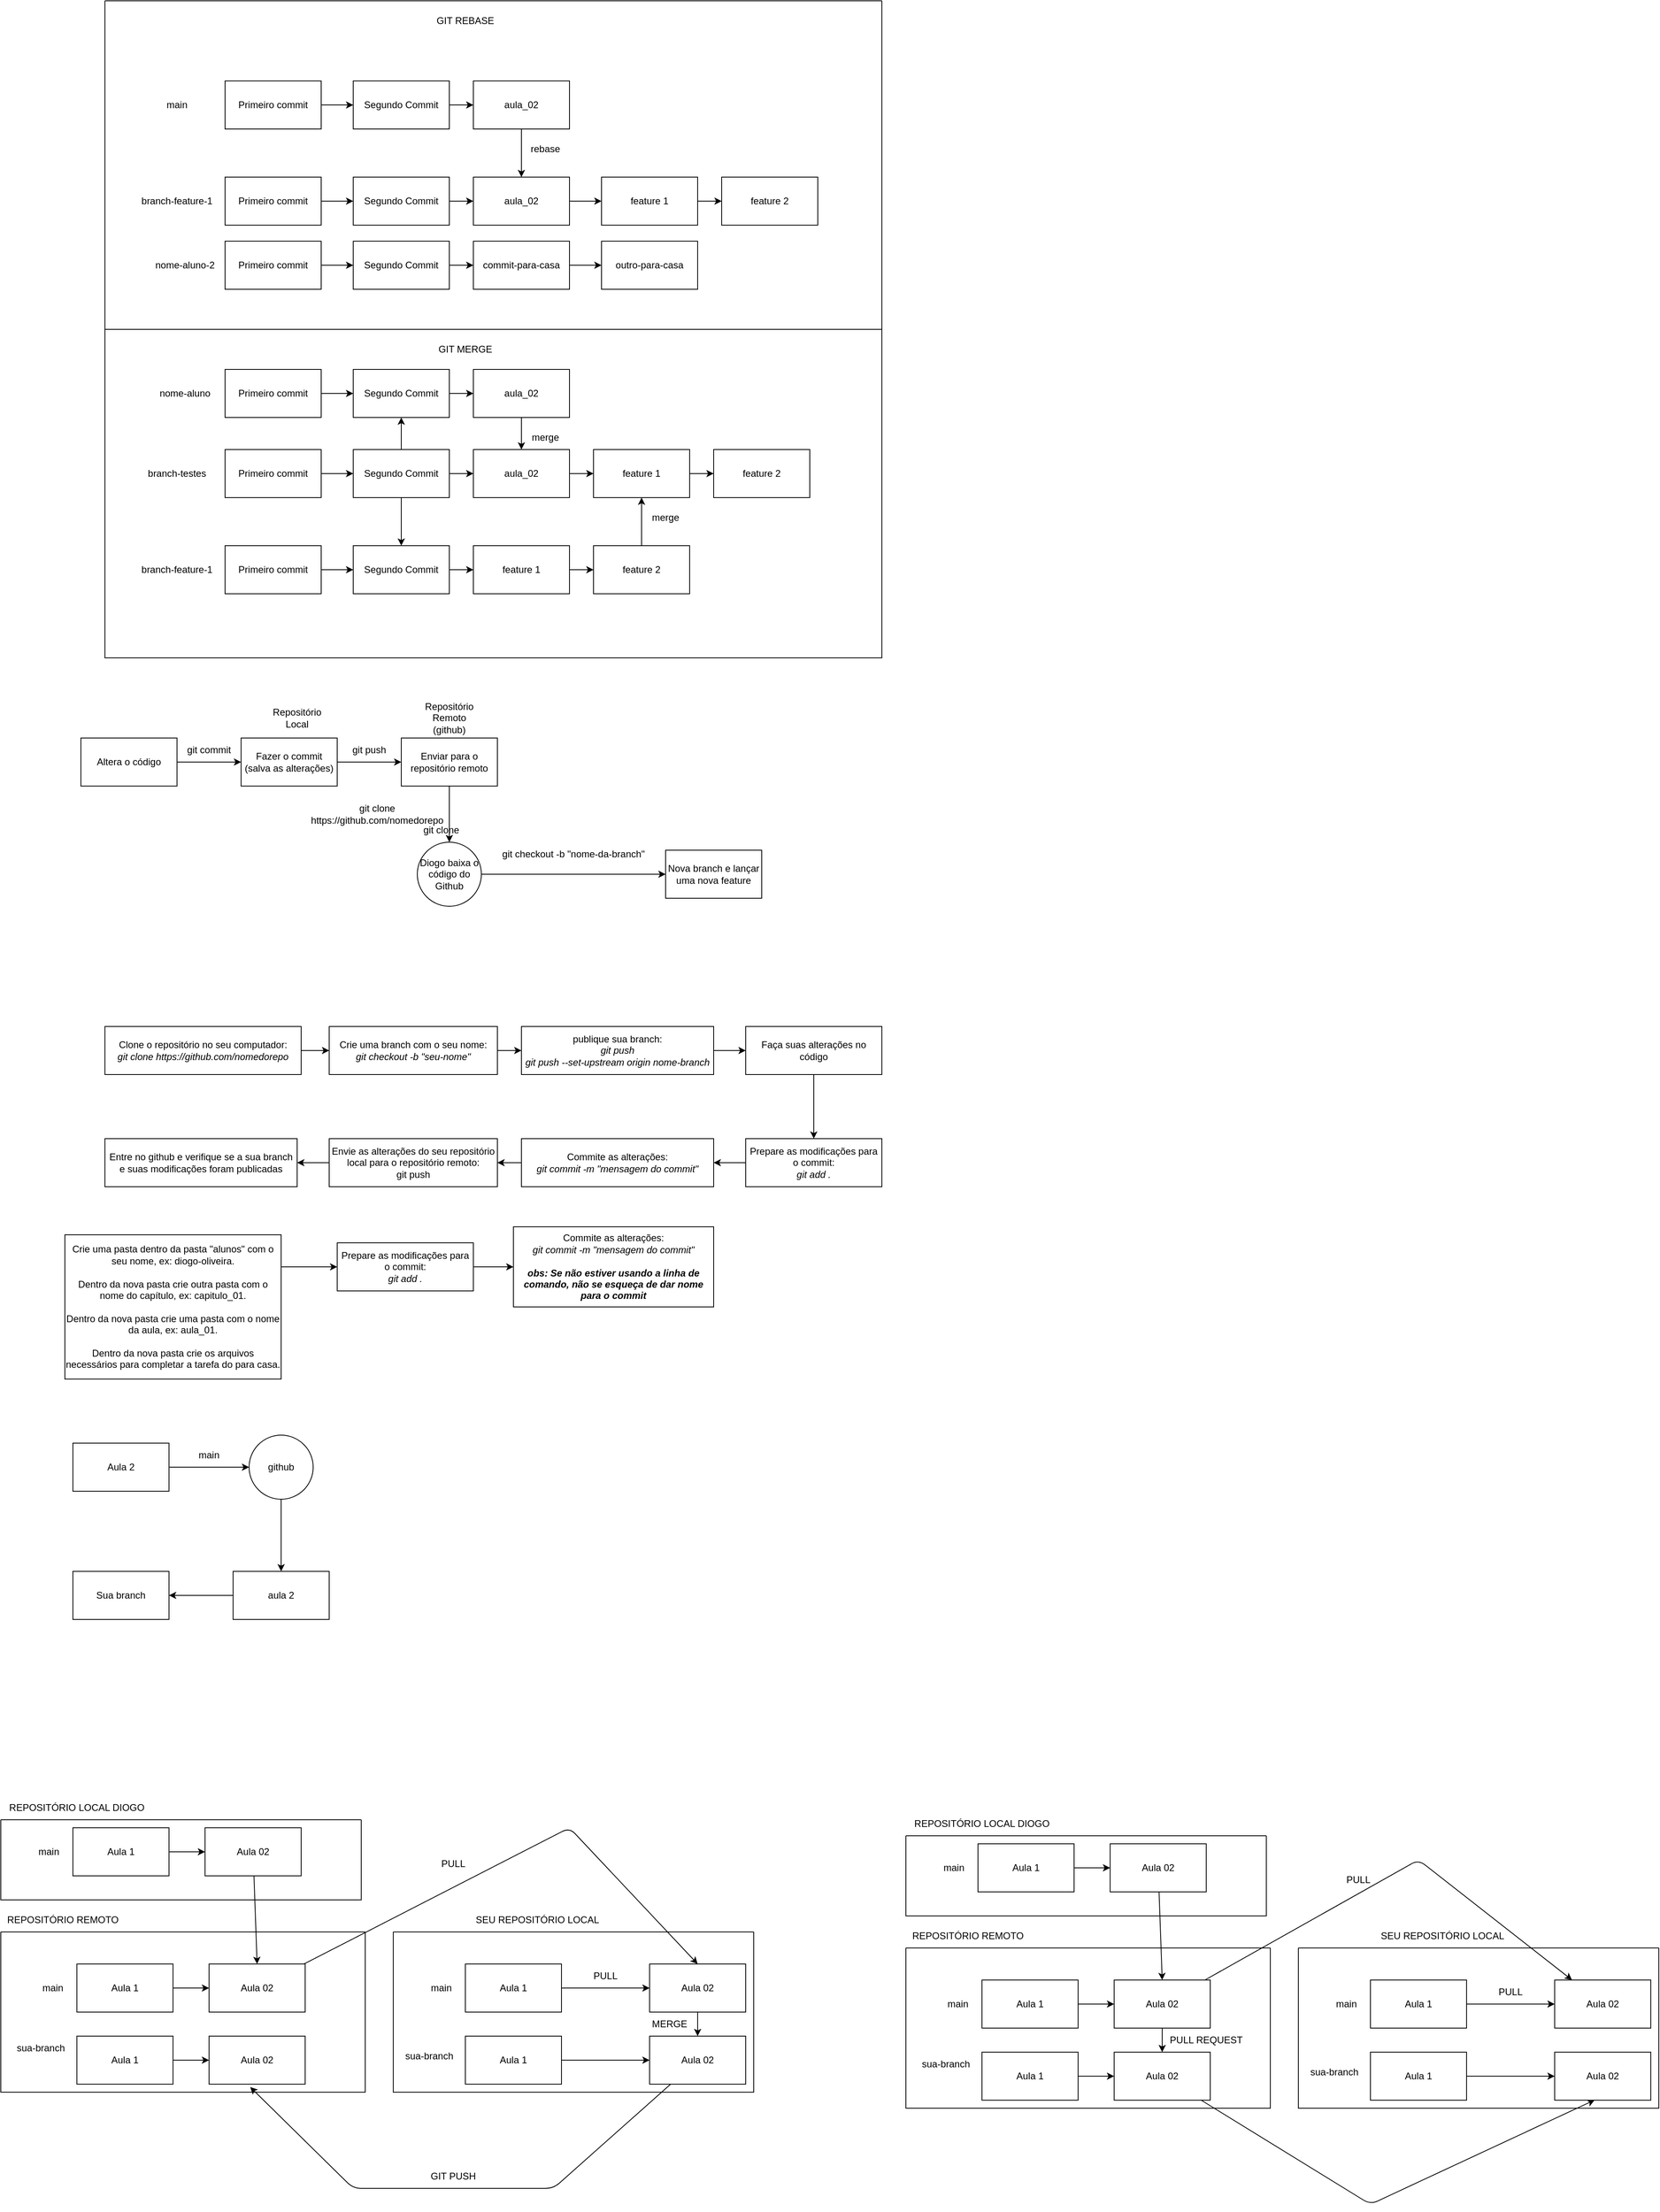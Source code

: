 <mxfile>
    <diagram id="Geppf1IiX1dISetUbUdb" name="Page-1">
        <mxGraphModel dx="1616" dy="1671" grid="1" gridSize="10" guides="1" tooltips="1" connect="1" arrows="1" fold="1" page="1" pageScale="1" pageWidth="850" pageHeight="1100" math="0" shadow="0">
            <root>
                <mxCell id="0"/>
                <mxCell id="1" parent="0"/>
                <mxCell id="3" value="Repositório Local" style="text;html=1;strokeColor=none;fillColor=none;align=center;verticalAlign=middle;whiteSpace=wrap;rounded=0;" parent="1" vertex="1">
                    <mxGeometry x="380" y="240" width="60" height="30" as="geometry"/>
                </mxCell>
                <mxCell id="4" value="Repositório&lt;br&gt;Remoto&lt;br&gt;(github)" style="text;html=1;strokeColor=none;fillColor=none;align=center;verticalAlign=middle;whiteSpace=wrap;rounded=0;" parent="1" vertex="1">
                    <mxGeometry x="570" y="240" width="60" height="30" as="geometry"/>
                </mxCell>
                <mxCell id="9" value="" style="edgeStyle=none;html=1;" parent="1" source="7" target="8" edge="1">
                    <mxGeometry relative="1" as="geometry"/>
                </mxCell>
                <mxCell id="7" value="Altera o código" style="rounded=0;whiteSpace=wrap;html=1;" parent="1" vertex="1">
                    <mxGeometry x="140" y="280" width="120" height="60" as="geometry"/>
                </mxCell>
                <mxCell id="11" value="" style="edgeStyle=none;html=1;" parent="1" source="8" target="10" edge="1">
                    <mxGeometry relative="1" as="geometry"/>
                </mxCell>
                <mxCell id="8" value="Fazer o commit&lt;br&gt;(salva as alterações)" style="whiteSpace=wrap;html=1;rounded=0;" parent="1" vertex="1">
                    <mxGeometry x="340" y="280" width="120" height="60" as="geometry"/>
                </mxCell>
                <mxCell id="16" value="" style="edgeStyle=none;html=1;" parent="1" source="10" target="15" edge="1">
                    <mxGeometry relative="1" as="geometry"/>
                </mxCell>
                <mxCell id="10" value="Enviar para o repositório remoto" style="whiteSpace=wrap;html=1;rounded=0;" parent="1" vertex="1">
                    <mxGeometry x="540" y="280" width="120" height="60" as="geometry"/>
                </mxCell>
                <mxCell id="13" value="git push" style="text;html=1;strokeColor=none;fillColor=none;align=center;verticalAlign=middle;whiteSpace=wrap;rounded=0;" parent="1" vertex="1">
                    <mxGeometry x="470" y="280" width="60" height="30" as="geometry"/>
                </mxCell>
                <mxCell id="14" value="git commit" style="text;html=1;strokeColor=none;fillColor=none;align=center;verticalAlign=middle;whiteSpace=wrap;rounded=0;" parent="1" vertex="1">
                    <mxGeometry x="270" y="280" width="60" height="30" as="geometry"/>
                </mxCell>
                <mxCell id="18" value="" style="edgeStyle=none;html=1;" parent="1" source="15" target="17" edge="1">
                    <mxGeometry relative="1" as="geometry"/>
                </mxCell>
                <mxCell id="15" value="Diogo baixa o código do Github" style="ellipse;whiteSpace=wrap;html=1;rounded=0;" parent="1" vertex="1">
                    <mxGeometry x="560" y="410" width="80" height="80" as="geometry"/>
                </mxCell>
                <mxCell id="17" value="Nova branch e lançar uma nova feature" style="whiteSpace=wrap;html=1;rounded=0;" parent="1" vertex="1">
                    <mxGeometry x="870" y="420" width="120" height="60" as="geometry"/>
                </mxCell>
                <mxCell id="19" value="git clone https://github.com/nomedorepo" style="text;html=1;strokeColor=none;fillColor=none;align=center;verticalAlign=middle;whiteSpace=wrap;rounded=0;" parent="1" vertex="1">
                    <mxGeometry x="480" y="360" width="60" height="30" as="geometry"/>
                </mxCell>
                <mxCell id="20" value="git checkout -b &quot;nome-da-branch&quot;" style="text;html=1;strokeColor=none;fillColor=none;align=center;verticalAlign=middle;whiteSpace=wrap;rounded=0;" parent="1" vertex="1">
                    <mxGeometry x="650" y="410" width="210" height="30" as="geometry"/>
                </mxCell>
                <mxCell id="23" value="" style="edgeStyle=none;html=1;" parent="1" source="21" target="22" edge="1">
                    <mxGeometry relative="1" as="geometry"/>
                </mxCell>
                <mxCell id="21" value="Primeiro commit" style="rounded=0;whiteSpace=wrap;html=1;" parent="1" vertex="1">
                    <mxGeometry x="320" y="-80" width="120" height="60" as="geometry"/>
                </mxCell>
                <mxCell id="50" value="" style="edgeStyle=none;html=1;" parent="1" source="22" target="49" edge="1">
                    <mxGeometry relative="1" as="geometry"/>
                </mxCell>
                <mxCell id="87" style="edgeStyle=none;html=1;entryX=0.5;entryY=0;entryDx=0;entryDy=0;" parent="1" source="22" target="27" edge="1">
                    <mxGeometry relative="1" as="geometry"/>
                </mxCell>
                <mxCell id="92" style="edgeStyle=none;html=1;" parent="1" source="22" target="37" edge="1">
                    <mxGeometry relative="1" as="geometry"/>
                </mxCell>
                <mxCell id="22" value="Segundo Commit" style="whiteSpace=wrap;html=1;rounded=0;" parent="1" vertex="1">
                    <mxGeometry x="480" y="-80" width="120" height="60" as="geometry"/>
                </mxCell>
                <mxCell id="24" value="git clone" style="text;html=1;strokeColor=none;fillColor=none;align=center;verticalAlign=middle;whiteSpace=wrap;rounded=0;" parent="1" vertex="1">
                    <mxGeometry x="560" y="380" width="60" height="30" as="geometry"/>
                </mxCell>
                <mxCell id="25" value="" style="edgeStyle=none;html=1;" parent="1" source="26" target="27" edge="1">
                    <mxGeometry relative="1" as="geometry"/>
                </mxCell>
                <mxCell id="26" value="Primeiro commit" style="rounded=0;whiteSpace=wrap;html=1;" parent="1" vertex="1">
                    <mxGeometry x="320" y="40" width="120" height="60" as="geometry"/>
                </mxCell>
                <mxCell id="31" value="" style="edgeStyle=none;html=1;" parent="1" source="27" target="30" edge="1">
                    <mxGeometry relative="1" as="geometry"/>
                </mxCell>
                <mxCell id="27" value="Segundo Commit" style="whiteSpace=wrap;html=1;rounded=0;" parent="1" vertex="1">
                    <mxGeometry x="480" y="40" width="120" height="60" as="geometry"/>
                </mxCell>
                <mxCell id="28" value="branch-testes" style="text;html=1;strokeColor=none;fillColor=none;align=center;verticalAlign=middle;whiteSpace=wrap;rounded=0;" parent="1" vertex="1">
                    <mxGeometry x="200" y="-65" width="120" height="30" as="geometry"/>
                </mxCell>
                <mxCell id="29" value="branch-feature-1" style="text;html=1;strokeColor=none;fillColor=none;align=center;verticalAlign=middle;whiteSpace=wrap;rounded=0;" parent="1" vertex="1">
                    <mxGeometry x="210" y="55" width="100" height="30" as="geometry"/>
                </mxCell>
                <mxCell id="33" value="" style="edgeStyle=none;html=1;" parent="1" source="30" target="32" edge="1">
                    <mxGeometry relative="1" as="geometry"/>
                </mxCell>
                <mxCell id="30" value="feature 1" style="whiteSpace=wrap;html=1;rounded=0;" parent="1" vertex="1">
                    <mxGeometry x="630" y="40" width="120" height="60" as="geometry"/>
                </mxCell>
                <mxCell id="79" style="edgeStyle=none;html=1;entryX=0.5;entryY=1;entryDx=0;entryDy=0;" parent="1" source="32" target="80" edge="1">
                    <mxGeometry relative="1" as="geometry"/>
                </mxCell>
                <mxCell id="32" value="feature 2" style="whiteSpace=wrap;html=1;rounded=0;" parent="1" vertex="1">
                    <mxGeometry x="780" y="40" width="120" height="60" as="geometry"/>
                </mxCell>
                <mxCell id="35" value="" style="edgeStyle=none;html=1;" parent="1" source="36" target="37" edge="1">
                    <mxGeometry relative="1" as="geometry"/>
                </mxCell>
                <mxCell id="36" value="Primeiro commit" style="rounded=0;whiteSpace=wrap;html=1;" parent="1" vertex="1">
                    <mxGeometry x="320" y="-180" width="120" height="60" as="geometry"/>
                </mxCell>
                <mxCell id="40" value="" style="edgeStyle=none;html=1;" parent="1" source="37" target="39" edge="1">
                    <mxGeometry relative="1" as="geometry"/>
                </mxCell>
                <mxCell id="37" value="Segundo Commit" style="whiteSpace=wrap;html=1;rounded=0;" parent="1" vertex="1">
                    <mxGeometry x="480" y="-180" width="120" height="60" as="geometry"/>
                </mxCell>
                <mxCell id="38" value="nome-aluno" style="text;html=1;strokeColor=none;fillColor=none;align=center;verticalAlign=middle;whiteSpace=wrap;rounded=0;" parent="1" vertex="1">
                    <mxGeometry x="230" y="-165" width="80" height="30" as="geometry"/>
                </mxCell>
                <mxCell id="89" style="edgeStyle=none;html=1;entryX=0.5;entryY=0;entryDx=0;entryDy=0;" parent="1" source="39" target="49" edge="1">
                    <mxGeometry relative="1" as="geometry"/>
                </mxCell>
                <mxCell id="39" value="aula_02" style="whiteSpace=wrap;html=1;rounded=0;" parent="1" vertex="1">
                    <mxGeometry x="630" y="-180" width="120" height="60" as="geometry"/>
                </mxCell>
                <mxCell id="41" value="" style="edgeStyle=none;html=1;" parent="1" source="42" target="44" edge="1">
                    <mxGeometry relative="1" as="geometry"/>
                </mxCell>
                <mxCell id="42" value="Primeiro commit" style="rounded=0;whiteSpace=wrap;html=1;" parent="1" vertex="1">
                    <mxGeometry x="320" y="-340" width="120" height="60" as="geometry"/>
                </mxCell>
                <mxCell id="43" value="" style="edgeStyle=none;html=1;" parent="1" source="44" target="46" edge="1">
                    <mxGeometry relative="1" as="geometry"/>
                </mxCell>
                <mxCell id="44" value="Segundo Commit" style="whiteSpace=wrap;html=1;rounded=0;" parent="1" vertex="1">
                    <mxGeometry x="480" y="-340" width="120" height="60" as="geometry"/>
                </mxCell>
                <mxCell id="45" value="nome-aluno-2" style="text;html=1;strokeColor=none;fillColor=none;align=center;verticalAlign=middle;whiteSpace=wrap;rounded=0;" parent="1" vertex="1">
                    <mxGeometry x="230" y="-325" width="80" height="30" as="geometry"/>
                </mxCell>
                <mxCell id="48" value="" style="edgeStyle=none;html=1;" parent="1" source="46" target="47" edge="1">
                    <mxGeometry relative="1" as="geometry"/>
                </mxCell>
                <mxCell id="46" value="commit-para-casa" style="whiteSpace=wrap;html=1;rounded=0;" parent="1" vertex="1">
                    <mxGeometry x="630" y="-340" width="120" height="60" as="geometry"/>
                </mxCell>
                <mxCell id="47" value="outro-para-casa" style="whiteSpace=wrap;html=1;rounded=0;" parent="1" vertex="1">
                    <mxGeometry x="790" y="-340" width="120" height="60" as="geometry"/>
                </mxCell>
                <mxCell id="83" style="edgeStyle=none;html=1;entryX=0;entryY=0.5;entryDx=0;entryDy=0;" parent="1" source="49" target="80" edge="1">
                    <mxGeometry relative="1" as="geometry"/>
                </mxCell>
                <mxCell id="49" value="aula_02" style="whiteSpace=wrap;html=1;rounded=0;" parent="1" vertex="1">
                    <mxGeometry x="630" y="-80" width="120" height="60" as="geometry"/>
                </mxCell>
                <mxCell id="54" value="merge" style="text;html=1;strokeColor=none;fillColor=none;align=center;verticalAlign=middle;whiteSpace=wrap;rounded=0;" parent="1" vertex="1">
                    <mxGeometry x="810" y="-10" width="120" height="30" as="geometry"/>
                </mxCell>
                <mxCell id="55" value="" style="edgeStyle=none;html=1;" parent="1" source="56" target="58" edge="1">
                    <mxGeometry relative="1" as="geometry"/>
                </mxCell>
                <mxCell id="56" value="Primeiro commit" style="rounded=0;whiteSpace=wrap;html=1;" parent="1" vertex="1">
                    <mxGeometry x="320" y="-540" width="120" height="60" as="geometry"/>
                </mxCell>
                <mxCell id="57" value="" style="edgeStyle=none;html=1;" parent="1" source="58" target="70" edge="1">
                    <mxGeometry relative="1" as="geometry"/>
                </mxCell>
                <mxCell id="58" value="Segundo Commit" style="whiteSpace=wrap;html=1;rounded=0;" parent="1" vertex="1">
                    <mxGeometry x="480" y="-540" width="120" height="60" as="geometry"/>
                </mxCell>
                <mxCell id="59" value="" style="edgeStyle=none;html=1;" parent="1" source="60" target="62" edge="1">
                    <mxGeometry relative="1" as="geometry"/>
                </mxCell>
                <mxCell id="60" value="Primeiro commit" style="rounded=0;whiteSpace=wrap;html=1;" parent="1" vertex="1">
                    <mxGeometry x="320" y="-420" width="120" height="60" as="geometry"/>
                </mxCell>
                <mxCell id="75" style="edgeStyle=none;html=1;entryX=0;entryY=0.5;entryDx=0;entryDy=0;" parent="1" source="62" target="73" edge="1">
                    <mxGeometry relative="1" as="geometry"/>
                </mxCell>
                <mxCell id="62" value="Segundo Commit" style="whiteSpace=wrap;html=1;rounded=0;" parent="1" vertex="1">
                    <mxGeometry x="480" y="-420" width="120" height="60" as="geometry"/>
                </mxCell>
                <mxCell id="63" value="main" style="text;html=1;strokeColor=none;fillColor=none;align=center;verticalAlign=middle;whiteSpace=wrap;rounded=0;" parent="1" vertex="1">
                    <mxGeometry x="200" y="-525" width="120" height="30" as="geometry"/>
                </mxCell>
                <mxCell id="64" value="branch-feature-1" style="text;html=1;strokeColor=none;fillColor=none;align=center;verticalAlign=middle;whiteSpace=wrap;rounded=0;" parent="1" vertex="1">
                    <mxGeometry x="210" y="-405" width="100" height="30" as="geometry"/>
                </mxCell>
                <mxCell id="65" value="" style="edgeStyle=none;html=1;" parent="1" source="66" target="68" edge="1">
                    <mxGeometry relative="1" as="geometry"/>
                </mxCell>
                <mxCell id="66" value="feature 1" style="whiteSpace=wrap;html=1;rounded=0;" parent="1" vertex="1">
                    <mxGeometry x="790" y="-420" width="120" height="60" as="geometry"/>
                </mxCell>
                <mxCell id="68" value="feature 2" style="whiteSpace=wrap;html=1;rounded=0;" parent="1" vertex="1">
                    <mxGeometry x="940" y="-420" width="120" height="60" as="geometry"/>
                </mxCell>
                <mxCell id="77" style="edgeStyle=none;html=1;entryX=0.5;entryY=0;entryDx=0;entryDy=0;" parent="1" source="70" target="73" edge="1">
                    <mxGeometry relative="1" as="geometry"/>
                </mxCell>
                <mxCell id="70" value="aula_02" style="whiteSpace=wrap;html=1;rounded=0;" parent="1" vertex="1">
                    <mxGeometry x="630" y="-540" width="120" height="60" as="geometry"/>
                </mxCell>
                <mxCell id="72" value="rebase" style="text;html=1;strokeColor=none;fillColor=none;align=center;verticalAlign=middle;whiteSpace=wrap;rounded=0;" parent="1" vertex="1">
                    <mxGeometry x="660" y="-470" width="120" height="30" as="geometry"/>
                </mxCell>
                <mxCell id="76" style="edgeStyle=none;html=1;entryX=0;entryY=0.5;entryDx=0;entryDy=0;" parent="1" source="73" target="66" edge="1">
                    <mxGeometry relative="1" as="geometry"/>
                </mxCell>
                <mxCell id="73" value="aula_02" style="whiteSpace=wrap;html=1;rounded=0;" parent="1" vertex="1">
                    <mxGeometry x="630" y="-420" width="120" height="60" as="geometry"/>
                </mxCell>
                <mxCell id="82" style="edgeStyle=none;html=1;" parent="1" source="80" target="81" edge="1">
                    <mxGeometry relative="1" as="geometry"/>
                </mxCell>
                <mxCell id="80" value="feature 1" style="whiteSpace=wrap;html=1;rounded=0;" parent="1" vertex="1">
                    <mxGeometry x="780" y="-80" width="120" height="60" as="geometry"/>
                </mxCell>
                <mxCell id="81" value="feature 2" style="whiteSpace=wrap;html=1;rounded=0;" parent="1" vertex="1">
                    <mxGeometry x="930" y="-80" width="120" height="60" as="geometry"/>
                </mxCell>
                <mxCell id="90" value="merge" style="text;html=1;strokeColor=none;fillColor=none;align=center;verticalAlign=middle;whiteSpace=wrap;rounded=0;" parent="1" vertex="1">
                    <mxGeometry x="660" y="-110" width="120" height="30" as="geometry"/>
                </mxCell>
                <mxCell id="94" value="" style="swimlane;startSize=0;" parent="1" vertex="1">
                    <mxGeometry x="170" y="-640" width="970" height="410" as="geometry"/>
                </mxCell>
                <mxCell id="93" value="GIT REBASE" style="text;html=1;strokeColor=none;fillColor=none;align=center;verticalAlign=middle;whiteSpace=wrap;rounded=0;" parent="94" vertex="1">
                    <mxGeometry x="410" y="10" width="80" height="30" as="geometry"/>
                </mxCell>
                <mxCell id="95" value="" style="swimlane;startSize=0;" parent="1" vertex="1">
                    <mxGeometry x="170" y="-230" width="970" height="410" as="geometry"/>
                </mxCell>
                <mxCell id="96" value="GIT MERGE" style="text;html=1;strokeColor=none;fillColor=none;align=center;verticalAlign=middle;whiteSpace=wrap;rounded=0;" parent="95" vertex="1">
                    <mxGeometry x="410" y="10" width="80" height="30" as="geometry"/>
                </mxCell>
                <mxCell id="100" value="" style="edgeStyle=none;html=1;" parent="1" source="97" target="99" edge="1">
                    <mxGeometry relative="1" as="geometry"/>
                </mxCell>
                <mxCell id="97" value="Clone o repositório no seu computador:&lt;br&gt;&lt;i&gt;git clone https://github.com/nomedorepo&lt;/i&gt;" style="rounded=0;whiteSpace=wrap;html=1;" parent="1" vertex="1">
                    <mxGeometry x="170" y="640" width="245" height="60" as="geometry"/>
                </mxCell>
                <mxCell id="102" value="" style="edgeStyle=none;html=1;" parent="1" source="99" target="101" edge="1">
                    <mxGeometry relative="1" as="geometry"/>
                </mxCell>
                <mxCell id="99" value="Crie uma branch com o seu nome:&lt;br&gt;&lt;i&gt;git checkout -b &quot;seu-nome&quot;&lt;/i&gt;" style="whiteSpace=wrap;html=1;rounded=0;" parent="1" vertex="1">
                    <mxGeometry x="450" y="640" width="210" height="60" as="geometry"/>
                </mxCell>
                <mxCell id="104" value="" style="edgeStyle=none;html=1;" parent="1" source="101" target="103" edge="1">
                    <mxGeometry relative="1" as="geometry"/>
                </mxCell>
                <mxCell id="101" value="publique sua branch:&lt;br&gt;&lt;i&gt;git push&lt;br&gt;git push --set-upstream origin nome-branch&lt;br&gt;&lt;/i&gt;" style="whiteSpace=wrap;html=1;rounded=0;" parent="1" vertex="1">
                    <mxGeometry x="690" y="640" width="240" height="60" as="geometry"/>
                </mxCell>
                <mxCell id="108" value="" style="edgeStyle=none;html=1;" parent="1" source="103" target="107" edge="1">
                    <mxGeometry relative="1" as="geometry"/>
                </mxCell>
                <mxCell id="103" value="Faça suas alterações no código" style="whiteSpace=wrap;html=1;rounded=0;" parent="1" vertex="1">
                    <mxGeometry x="970" y="640" width="170" height="60" as="geometry"/>
                </mxCell>
                <mxCell id="111" value="" style="edgeStyle=none;html=1;" parent="1" source="105" target="110" edge="1">
                    <mxGeometry relative="1" as="geometry"/>
                </mxCell>
                <mxCell id="105" value="Commite as alterações:&lt;br&gt;&lt;i&gt;git commit -m &quot;mensagem do commit&quot;&lt;/i&gt;" style="whiteSpace=wrap;html=1;rounded=0;" parent="1" vertex="1">
                    <mxGeometry x="690" y="780" width="240" height="60" as="geometry"/>
                </mxCell>
                <mxCell id="109" style="edgeStyle=none;html=1;entryX=1;entryY=0.5;entryDx=0;entryDy=0;" parent="1" source="107" target="105" edge="1">
                    <mxGeometry relative="1" as="geometry"/>
                </mxCell>
                <mxCell id="107" value="Prepare as modificações para o commit:&lt;br&gt;&lt;i&gt;git add .&lt;/i&gt;" style="whiteSpace=wrap;html=1;rounded=0;" parent="1" vertex="1">
                    <mxGeometry x="970" y="780" width="170" height="60" as="geometry"/>
                </mxCell>
                <mxCell id="113" value="" style="edgeStyle=none;html=1;" parent="1" source="110" target="112" edge="1">
                    <mxGeometry relative="1" as="geometry"/>
                </mxCell>
                <mxCell id="110" value="Envie as alterações do seu repositório local para o repositório remoto:&lt;br&gt;git push" style="whiteSpace=wrap;html=1;rounded=0;" parent="1" vertex="1">
                    <mxGeometry x="450" y="780" width="210" height="60" as="geometry"/>
                </mxCell>
                <mxCell id="112" value="Entre no github e verifique se a sua branch e suas modificações foram publicadas" style="whiteSpace=wrap;html=1;rounded=0;" parent="1" vertex="1">
                    <mxGeometry x="170" y="780" width="240" height="60" as="geometry"/>
                </mxCell>
                <mxCell id="116" style="edgeStyle=none;html=1;entryX=0;entryY=0.5;entryDx=0;entryDy=0;" parent="1" target="115" edge="1">
                    <mxGeometry relative="1" as="geometry">
                        <mxPoint x="390" y="940" as="sourcePoint"/>
                    </mxGeometry>
                </mxCell>
                <mxCell id="114" value="Crie uma pasta dentro da pasta &quot;alunos&quot; com o seu nome, ex: diogo-oliveira.&lt;br&gt;&lt;br&gt;Dentro da nova pasta crie outra pasta com o nome do capítulo, ex: capitulo_01.&lt;br&gt;&lt;br&gt;Dentro da nova pasta crie uma pasta com o nome da aula, ex: aula_01.&lt;br&gt;&lt;br&gt;Dentro da nova pasta crie os arquivos necessários para completar a tarefa do para casa." style="whiteSpace=wrap;html=1;rounded=0;" parent="1" vertex="1">
                    <mxGeometry x="120" y="900" width="270" height="180" as="geometry"/>
                </mxCell>
                <mxCell id="118" style="edgeStyle=none;html=1;" parent="1" source="115" target="117" edge="1">
                    <mxGeometry relative="1" as="geometry"/>
                </mxCell>
                <mxCell id="115" value="Prepare as modificações para o commit:&lt;br&gt;&lt;i&gt;git add .&lt;/i&gt;" style="whiteSpace=wrap;html=1;rounded=0;" parent="1" vertex="1">
                    <mxGeometry x="460" y="910" width="170" height="60" as="geometry"/>
                </mxCell>
                <mxCell id="117" value="Commite as alterações:&lt;br&gt;&lt;i&gt;git commit -m &quot;mensagem do commit&quot;&lt;br&gt;&lt;br&gt;&lt;b&gt;obs: Se não estiver usando a linha de comando, não se esqueça de dar nome para o commit&lt;/b&gt;&lt;br&gt;&lt;/i&gt;" style="whiteSpace=wrap;html=1;rounded=0;" parent="1" vertex="1">
                    <mxGeometry x="680" y="890" width="250" height="100" as="geometry"/>
                </mxCell>
                <mxCell id="122" value="" style="edgeStyle=none;html=1;" edge="1" parent="1" source="119" target="121">
                    <mxGeometry relative="1" as="geometry"/>
                </mxCell>
                <mxCell id="119" value="Aula 2" style="rounded=0;whiteSpace=wrap;html=1;" vertex="1" parent="1">
                    <mxGeometry x="130" y="1160" width="120" height="60" as="geometry"/>
                </mxCell>
                <mxCell id="125" value="" style="edgeStyle=none;html=1;" edge="1" parent="1" source="121" target="124">
                    <mxGeometry relative="1" as="geometry"/>
                </mxCell>
                <mxCell id="121" value="github" style="ellipse;whiteSpace=wrap;html=1;rounded=0;" vertex="1" parent="1">
                    <mxGeometry x="350" y="1150" width="80" height="80" as="geometry"/>
                </mxCell>
                <mxCell id="123" value="main" style="text;html=1;strokeColor=none;fillColor=none;align=center;verticalAlign=middle;whiteSpace=wrap;rounded=0;" vertex="1" parent="1">
                    <mxGeometry x="270" y="1160" width="60" height="30" as="geometry"/>
                </mxCell>
                <mxCell id="127" value="" style="edgeStyle=none;html=1;" edge="1" parent="1" source="124" target="126">
                    <mxGeometry relative="1" as="geometry"/>
                </mxCell>
                <mxCell id="124" value="aula 2" style="whiteSpace=wrap;html=1;rounded=0;" vertex="1" parent="1">
                    <mxGeometry x="330" y="1320" width="120" height="60" as="geometry"/>
                </mxCell>
                <mxCell id="126" value="Sua branch" style="whiteSpace=wrap;html=1;rounded=0;" vertex="1" parent="1">
                    <mxGeometry x="130" y="1320" width="120" height="60" as="geometry"/>
                </mxCell>
                <mxCell id="163" style="edgeStyle=none;html=1;entryX=0.5;entryY=0;entryDx=0;entryDy=0;" edge="1" parent="1" source="132" target="150">
                    <mxGeometry relative="1" as="geometry"/>
                </mxCell>
                <mxCell id="134" value="" style="swimlane;startSize=0;" vertex="1" parent="1">
                    <mxGeometry x="40" y="1630" width="450" height="100" as="geometry"/>
                </mxCell>
                <mxCell id="128" value="Aula 1" style="rounded=0;whiteSpace=wrap;html=1;" vertex="1" parent="134">
                    <mxGeometry x="90" y="10" width="120" height="60" as="geometry"/>
                </mxCell>
                <mxCell id="129" value="main" style="text;html=1;strokeColor=none;fillColor=none;align=center;verticalAlign=middle;whiteSpace=wrap;rounded=0;" vertex="1" parent="134">
                    <mxGeometry x="30" y="25" width="60" height="30" as="geometry"/>
                </mxCell>
                <mxCell id="132" value="Aula 02" style="whiteSpace=wrap;html=1;rounded=0;" vertex="1" parent="134">
                    <mxGeometry x="255" y="10" width="120" height="60" as="geometry"/>
                </mxCell>
                <mxCell id="133" style="edgeStyle=none;html=1;" edge="1" parent="134" source="128" target="132">
                    <mxGeometry relative="1" as="geometry"/>
                </mxCell>
                <mxCell id="135" value="REPOSITÓRIO LOCAL DIOGO" style="text;html=1;strokeColor=none;fillColor=none;align=center;verticalAlign=middle;whiteSpace=wrap;rounded=0;" vertex="1" parent="1">
                    <mxGeometry x="40" y="1600" width="190" height="30" as="geometry"/>
                </mxCell>
                <mxCell id="151" style="edgeStyle=none;html=1;entryX=0;entryY=0.5;entryDx=0;entryDy=0;" edge="1" parent="1" source="137" target="150">
                    <mxGeometry relative="1" as="geometry"/>
                </mxCell>
                <mxCell id="137" value="Aula 1" style="rounded=0;whiteSpace=wrap;html=1;" vertex="1" parent="1">
                    <mxGeometry x="135" y="1810" width="120" height="60" as="geometry"/>
                </mxCell>
                <mxCell id="138" value="main" style="text;html=1;strokeColor=none;fillColor=none;align=center;verticalAlign=middle;whiteSpace=wrap;rounded=0;" vertex="1" parent="1">
                    <mxGeometry x="75" y="1825" width="60" height="30" as="geometry"/>
                </mxCell>
                <mxCell id="139" value="sua-branch" style="text;html=1;strokeColor=none;fillColor=none;align=center;verticalAlign=middle;whiteSpace=wrap;rounded=0;" vertex="1" parent="1">
                    <mxGeometry x="45" y="1900" width="90" height="30" as="geometry"/>
                </mxCell>
                <mxCell id="160" style="edgeStyle=none;html=1;" edge="1" parent="1" source="140" target="159">
                    <mxGeometry relative="1" as="geometry"/>
                </mxCell>
                <mxCell id="140" value="Aula 1" style="rounded=0;whiteSpace=wrap;html=1;" vertex="1" parent="1">
                    <mxGeometry x="135" y="1900" width="120" height="60" as="geometry"/>
                </mxCell>
                <mxCell id="142" value="" style="swimlane;startSize=0;" vertex="1" parent="1">
                    <mxGeometry x="40" y="1770" width="455" height="200" as="geometry"/>
                </mxCell>
                <mxCell id="150" value="Aula 02" style="whiteSpace=wrap;html=1;rounded=0;" vertex="1" parent="142">
                    <mxGeometry x="260" y="40" width="120" height="60" as="geometry"/>
                </mxCell>
                <mxCell id="159" value="Aula 02" style="whiteSpace=wrap;html=1;rounded=0;" vertex="1" parent="142">
                    <mxGeometry x="260" y="130" width="120" height="60" as="geometry"/>
                </mxCell>
                <mxCell id="143" value="REPOSITÓRIO REMOTO" style="text;html=1;strokeColor=none;fillColor=none;align=center;verticalAlign=middle;whiteSpace=wrap;rounded=0;" vertex="1" parent="1">
                    <mxGeometry x="45" y="1740" width="145" height="30" as="geometry"/>
                </mxCell>
                <mxCell id="153" style="edgeStyle=none;html=1;entryX=0;entryY=0.5;entryDx=0;entryDy=0;" edge="1" parent="1" source="144" target="152">
                    <mxGeometry relative="1" as="geometry"/>
                </mxCell>
                <mxCell id="144" value="Aula 1" style="rounded=0;whiteSpace=wrap;html=1;" vertex="1" parent="1">
                    <mxGeometry x="620" y="1810" width="120" height="60" as="geometry"/>
                </mxCell>
                <mxCell id="145" value="main" style="text;html=1;strokeColor=none;fillColor=none;align=center;verticalAlign=middle;whiteSpace=wrap;rounded=0;" vertex="1" parent="1">
                    <mxGeometry x="560" y="1825" width="60" height="30" as="geometry"/>
                </mxCell>
                <mxCell id="156" style="edgeStyle=none;html=1;" edge="1" parent="1" source="147" target="155">
                    <mxGeometry relative="1" as="geometry"/>
                </mxCell>
                <mxCell id="147" value="Aula 1" style="rounded=0;whiteSpace=wrap;html=1;" vertex="1" parent="1">
                    <mxGeometry x="620" y="1900" width="120" height="60" as="geometry"/>
                </mxCell>
                <mxCell id="148" value="" style="swimlane;startSize=0;" vertex="1" parent="1">
                    <mxGeometry x="530" y="1770" width="450" height="200" as="geometry"/>
                </mxCell>
                <mxCell id="157" style="edgeStyle=none;html=1;entryX=0.5;entryY=0;entryDx=0;entryDy=0;" edge="1" parent="148" source="152" target="155">
                    <mxGeometry relative="1" as="geometry"/>
                </mxCell>
                <mxCell id="152" value="Aula 02" style="whiteSpace=wrap;html=1;rounded=0;" vertex="1" parent="148">
                    <mxGeometry x="320" y="40" width="120" height="60" as="geometry"/>
                </mxCell>
                <mxCell id="154" value="PULL" style="text;html=1;strokeColor=none;fillColor=none;align=center;verticalAlign=middle;whiteSpace=wrap;rounded=0;" vertex="1" parent="148">
                    <mxGeometry x="240" y="40" width="50" height="30" as="geometry"/>
                </mxCell>
                <mxCell id="146" value="sua-branch" style="text;html=1;strokeColor=none;fillColor=none;align=center;verticalAlign=middle;whiteSpace=wrap;rounded=0;" vertex="1" parent="148">
                    <mxGeometry y="140" width="90" height="30" as="geometry"/>
                </mxCell>
                <mxCell id="155" value="Aula 02" style="whiteSpace=wrap;html=1;rounded=0;" vertex="1" parent="148">
                    <mxGeometry x="320" y="130" width="120" height="60" as="geometry"/>
                </mxCell>
                <mxCell id="158" value="MERGE" style="text;html=1;strokeColor=none;fillColor=none;align=center;verticalAlign=middle;whiteSpace=wrap;rounded=0;" vertex="1" parent="148">
                    <mxGeometry x="320" y="100" width="50" height="30" as="geometry"/>
                </mxCell>
                <mxCell id="149" value="SEU REPOSITÓRIO LOCAL" style="text;html=1;strokeColor=none;fillColor=none;align=center;verticalAlign=middle;whiteSpace=wrap;rounded=0;" vertex="1" parent="1">
                    <mxGeometry x="600" y="1740" width="220" height="30" as="geometry"/>
                </mxCell>
                <mxCell id="161" style="edgeStyle=none;html=1;entryX=0.428;entryY=1.059;entryDx=0;entryDy=0;entryPerimeter=0;" edge="1" parent="1" source="155" target="159">
                    <mxGeometry relative="1" as="geometry">
                        <mxPoint x="340" y="2080" as="targetPoint"/>
                        <Array as="points">
                            <mxPoint x="730" y="2090"/>
                            <mxPoint x="480" y="2090"/>
                        </Array>
                    </mxGeometry>
                </mxCell>
                <mxCell id="162" value="GIT PUSH" style="text;html=1;strokeColor=none;fillColor=none;align=center;verticalAlign=middle;whiteSpace=wrap;rounded=0;" vertex="1" parent="1">
                    <mxGeometry x="560" y="2060" width="90" height="30" as="geometry"/>
                </mxCell>
                <mxCell id="164" style="edgeStyle=none;html=1;entryX=0.5;entryY=0;entryDx=0;entryDy=0;" edge="1" parent="1" source="150" target="152">
                    <mxGeometry relative="1" as="geometry">
                        <Array as="points">
                            <mxPoint x="750" y="1640"/>
                        </Array>
                    </mxGeometry>
                </mxCell>
                <mxCell id="165" value="PULL" style="text;html=1;strokeColor=none;fillColor=none;align=center;verticalAlign=middle;whiteSpace=wrap;rounded=0;" vertex="1" parent="1">
                    <mxGeometry x="580" y="1670" width="50" height="30" as="geometry"/>
                </mxCell>
                <mxCell id="166" style="edgeStyle=none;html=1;entryX=0.5;entryY=0;entryDx=0;entryDy=0;" edge="1" parent="1" source="170" target="180">
                    <mxGeometry relative="1" as="geometry"/>
                </mxCell>
                <mxCell id="167" value="" style="swimlane;startSize=0;" vertex="1" parent="1">
                    <mxGeometry x="1170" y="1650" width="450" height="100" as="geometry"/>
                </mxCell>
                <mxCell id="168" value="Aula 1" style="rounded=0;whiteSpace=wrap;html=1;" vertex="1" parent="167">
                    <mxGeometry x="90" y="10" width="120" height="60" as="geometry"/>
                </mxCell>
                <mxCell id="169" value="main" style="text;html=1;strokeColor=none;fillColor=none;align=center;verticalAlign=middle;whiteSpace=wrap;rounded=0;" vertex="1" parent="167">
                    <mxGeometry x="30" y="25" width="60" height="30" as="geometry"/>
                </mxCell>
                <mxCell id="170" value="Aula 02" style="whiteSpace=wrap;html=1;rounded=0;" vertex="1" parent="167">
                    <mxGeometry x="255" y="10" width="120" height="60" as="geometry"/>
                </mxCell>
                <mxCell id="171" style="edgeStyle=none;html=1;" edge="1" parent="167" source="168" target="170">
                    <mxGeometry relative="1" as="geometry"/>
                </mxCell>
                <mxCell id="172" value="REPOSITÓRIO LOCAL DIOGO" style="text;html=1;strokeColor=none;fillColor=none;align=center;verticalAlign=middle;whiteSpace=wrap;rounded=0;" vertex="1" parent="1">
                    <mxGeometry x="1170" y="1620" width="190" height="30" as="geometry"/>
                </mxCell>
                <mxCell id="173" style="edgeStyle=none;html=1;entryX=0;entryY=0.5;entryDx=0;entryDy=0;" edge="1" parent="1" source="174" target="180">
                    <mxGeometry relative="1" as="geometry"/>
                </mxCell>
                <mxCell id="174" value="Aula 1" style="rounded=0;whiteSpace=wrap;html=1;" vertex="1" parent="1">
                    <mxGeometry x="1265" y="1830" width="120" height="60" as="geometry"/>
                </mxCell>
                <mxCell id="175" value="main" style="text;html=1;strokeColor=none;fillColor=none;align=center;verticalAlign=middle;whiteSpace=wrap;rounded=0;" vertex="1" parent="1">
                    <mxGeometry x="1205" y="1845" width="60" height="30" as="geometry"/>
                </mxCell>
                <mxCell id="176" value="sua-branch" style="text;html=1;strokeColor=none;fillColor=none;align=center;verticalAlign=middle;whiteSpace=wrap;rounded=0;" vertex="1" parent="1">
                    <mxGeometry x="1175" y="1920" width="90" height="30" as="geometry"/>
                </mxCell>
                <mxCell id="177" style="edgeStyle=none;html=1;" edge="1" parent="1" source="178" target="181">
                    <mxGeometry relative="1" as="geometry"/>
                </mxCell>
                <mxCell id="178" value="Aula 1" style="rounded=0;whiteSpace=wrap;html=1;" vertex="1" parent="1">
                    <mxGeometry x="1265" y="1920" width="120" height="60" as="geometry"/>
                </mxCell>
                <mxCell id="179" value="" style="swimlane;startSize=0;" vertex="1" parent="1">
                    <mxGeometry x="1170" y="1790" width="455" height="200" as="geometry"/>
                </mxCell>
                <mxCell id="200" style="edgeStyle=none;html=1;entryX=0.5;entryY=0;entryDx=0;entryDy=0;" edge="1" parent="179" source="180" target="181">
                    <mxGeometry relative="1" as="geometry"/>
                </mxCell>
                <mxCell id="180" value="Aula 02" style="whiteSpace=wrap;html=1;rounded=0;" vertex="1" parent="179">
                    <mxGeometry x="260" y="40" width="120" height="60" as="geometry"/>
                </mxCell>
                <mxCell id="181" value="Aula 02" style="whiteSpace=wrap;html=1;rounded=0;" vertex="1" parent="179">
                    <mxGeometry x="260" y="130" width="120" height="60" as="geometry"/>
                </mxCell>
                <mxCell id="201" value="PULL REQUEST" style="text;html=1;strokeColor=none;fillColor=none;align=center;verticalAlign=middle;whiteSpace=wrap;rounded=0;" vertex="1" parent="179">
                    <mxGeometry x="280" y="100" width="190" height="30" as="geometry"/>
                </mxCell>
                <mxCell id="182" value="REPOSITÓRIO REMOTO" style="text;html=1;strokeColor=none;fillColor=none;align=center;verticalAlign=middle;whiteSpace=wrap;rounded=0;" vertex="1" parent="1">
                    <mxGeometry x="1175" y="1760" width="145" height="30" as="geometry"/>
                </mxCell>
                <mxCell id="183" style="edgeStyle=none;html=1;entryX=0;entryY=0.5;entryDx=0;entryDy=0;" edge="1" parent="1" source="184" target="190">
                    <mxGeometry relative="1" as="geometry"/>
                </mxCell>
                <mxCell id="184" value="Aula 1" style="rounded=0;whiteSpace=wrap;html=1;" vertex="1" parent="1">
                    <mxGeometry x="1750" y="1830" width="120" height="60" as="geometry"/>
                </mxCell>
                <mxCell id="185" value="main" style="text;html=1;strokeColor=none;fillColor=none;align=center;verticalAlign=middle;whiteSpace=wrap;rounded=0;" vertex="1" parent="1">
                    <mxGeometry x="1690" y="1845" width="60" height="30" as="geometry"/>
                </mxCell>
                <mxCell id="186" style="edgeStyle=none;html=1;" edge="1" parent="1" source="187" target="193">
                    <mxGeometry relative="1" as="geometry"/>
                </mxCell>
                <mxCell id="187" value="Aula 1" style="rounded=0;whiteSpace=wrap;html=1;" vertex="1" parent="1">
                    <mxGeometry x="1750" y="1920" width="120" height="60" as="geometry"/>
                </mxCell>
                <mxCell id="188" value="" style="swimlane;startSize=0;" vertex="1" parent="1">
                    <mxGeometry x="1660" y="1790" width="450" height="200" as="geometry"/>
                </mxCell>
                <mxCell id="190" value="Aula 02" style="whiteSpace=wrap;html=1;rounded=0;" vertex="1" parent="188">
                    <mxGeometry x="320" y="40" width="120" height="60" as="geometry"/>
                </mxCell>
                <mxCell id="191" value="PULL" style="text;html=1;strokeColor=none;fillColor=none;align=center;verticalAlign=middle;whiteSpace=wrap;rounded=0;" vertex="1" parent="188">
                    <mxGeometry x="240" y="40" width="50" height="30" as="geometry"/>
                </mxCell>
                <mxCell id="192" value="sua-branch" style="text;html=1;strokeColor=none;fillColor=none;align=center;verticalAlign=middle;whiteSpace=wrap;rounded=0;" vertex="1" parent="188">
                    <mxGeometry y="140" width="90" height="30" as="geometry"/>
                </mxCell>
                <mxCell id="193" value="Aula 02" style="whiteSpace=wrap;html=1;rounded=0;" vertex="1" parent="188">
                    <mxGeometry x="320" y="130" width="120" height="60" as="geometry"/>
                </mxCell>
                <mxCell id="195" value="SEU REPOSITÓRIO LOCAL" style="text;html=1;strokeColor=none;fillColor=none;align=center;verticalAlign=middle;whiteSpace=wrap;rounded=0;" vertex="1" parent="1">
                    <mxGeometry x="1730" y="1760" width="220" height="30" as="geometry"/>
                </mxCell>
                <mxCell id="199" value="PULL" style="text;html=1;strokeColor=none;fillColor=none;align=center;verticalAlign=middle;whiteSpace=wrap;rounded=0;" vertex="1" parent="1">
                    <mxGeometry x="1710" y="1690" width="50" height="30" as="geometry"/>
                </mxCell>
                <mxCell id="202" style="edgeStyle=none;html=1;" edge="1" parent="1" source="180" target="190">
                    <mxGeometry relative="1" as="geometry">
                        <mxPoint x="1900" y="1700" as="targetPoint"/>
                        <Array as="points">
                            <mxPoint x="1810" y="1680"/>
                        </Array>
                    </mxGeometry>
                </mxCell>
                <mxCell id="203" style="edgeStyle=none;html=1;entryX=0.416;entryY=0.996;entryDx=0;entryDy=0;entryPerimeter=0;" edge="1" parent="1" source="181" target="193">
                    <mxGeometry relative="1" as="geometry">
                        <mxPoint x="1830" y="2070.631" as="targetPoint"/>
                        <Array as="points">
                            <mxPoint x="1750" y="2110"/>
                        </Array>
                    </mxGeometry>
                </mxCell>
            </root>
        </mxGraphModel>
    </diagram>
</mxfile>